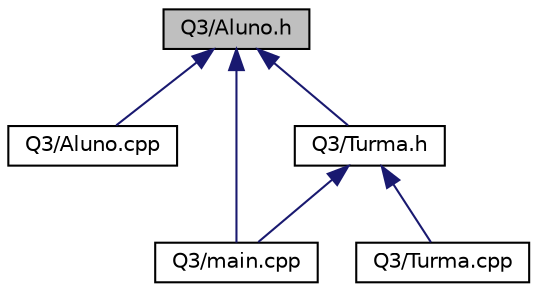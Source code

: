 digraph "Q3/Aluno.h"
{
 // LATEX_PDF_SIZE
  edge [fontname="Helvetica",fontsize="10",labelfontname="Helvetica",labelfontsize="10"];
  node [fontname="Helvetica",fontsize="10",shape=record];
  Node1 [label="Q3/Aluno.h",height=0.2,width=0.4,color="black", fillcolor="grey75", style="filled", fontcolor="black",tooltip=" "];
  Node1 -> Node2 [dir="back",color="midnightblue",fontsize="10",style="solid",fontname="Helvetica"];
  Node2 [label="Q3/Aluno.cpp",height=0.2,width=0.4,color="black", fillcolor="white", style="filled",URL="$Aluno_8cpp.html",tooltip="Documentação Questão3."];
  Node1 -> Node3 [dir="back",color="midnightblue",fontsize="10",style="solid",fontname="Helvetica"];
  Node3 [label="Q3/main.cpp",height=0.2,width=0.4,color="black", fillcolor="white", style="filled",URL="$main_8cpp.html",tooltip="Documentação Questão3."];
  Node1 -> Node4 [dir="back",color="midnightblue",fontsize="10",style="solid",fontname="Helvetica"];
  Node4 [label="Q3/Turma.h",height=0.2,width=0.4,color="black", fillcolor="white", style="filled",URL="$Turma_8h.html",tooltip=" "];
  Node4 -> Node3 [dir="back",color="midnightblue",fontsize="10",style="solid",fontname="Helvetica"];
  Node4 -> Node5 [dir="back",color="midnightblue",fontsize="10",style="solid",fontname="Helvetica"];
  Node5 [label="Q3/Turma.cpp",height=0.2,width=0.4,color="black", fillcolor="white", style="filled",URL="$Turma_8cpp.html",tooltip="Documentação Questão3."];
}
